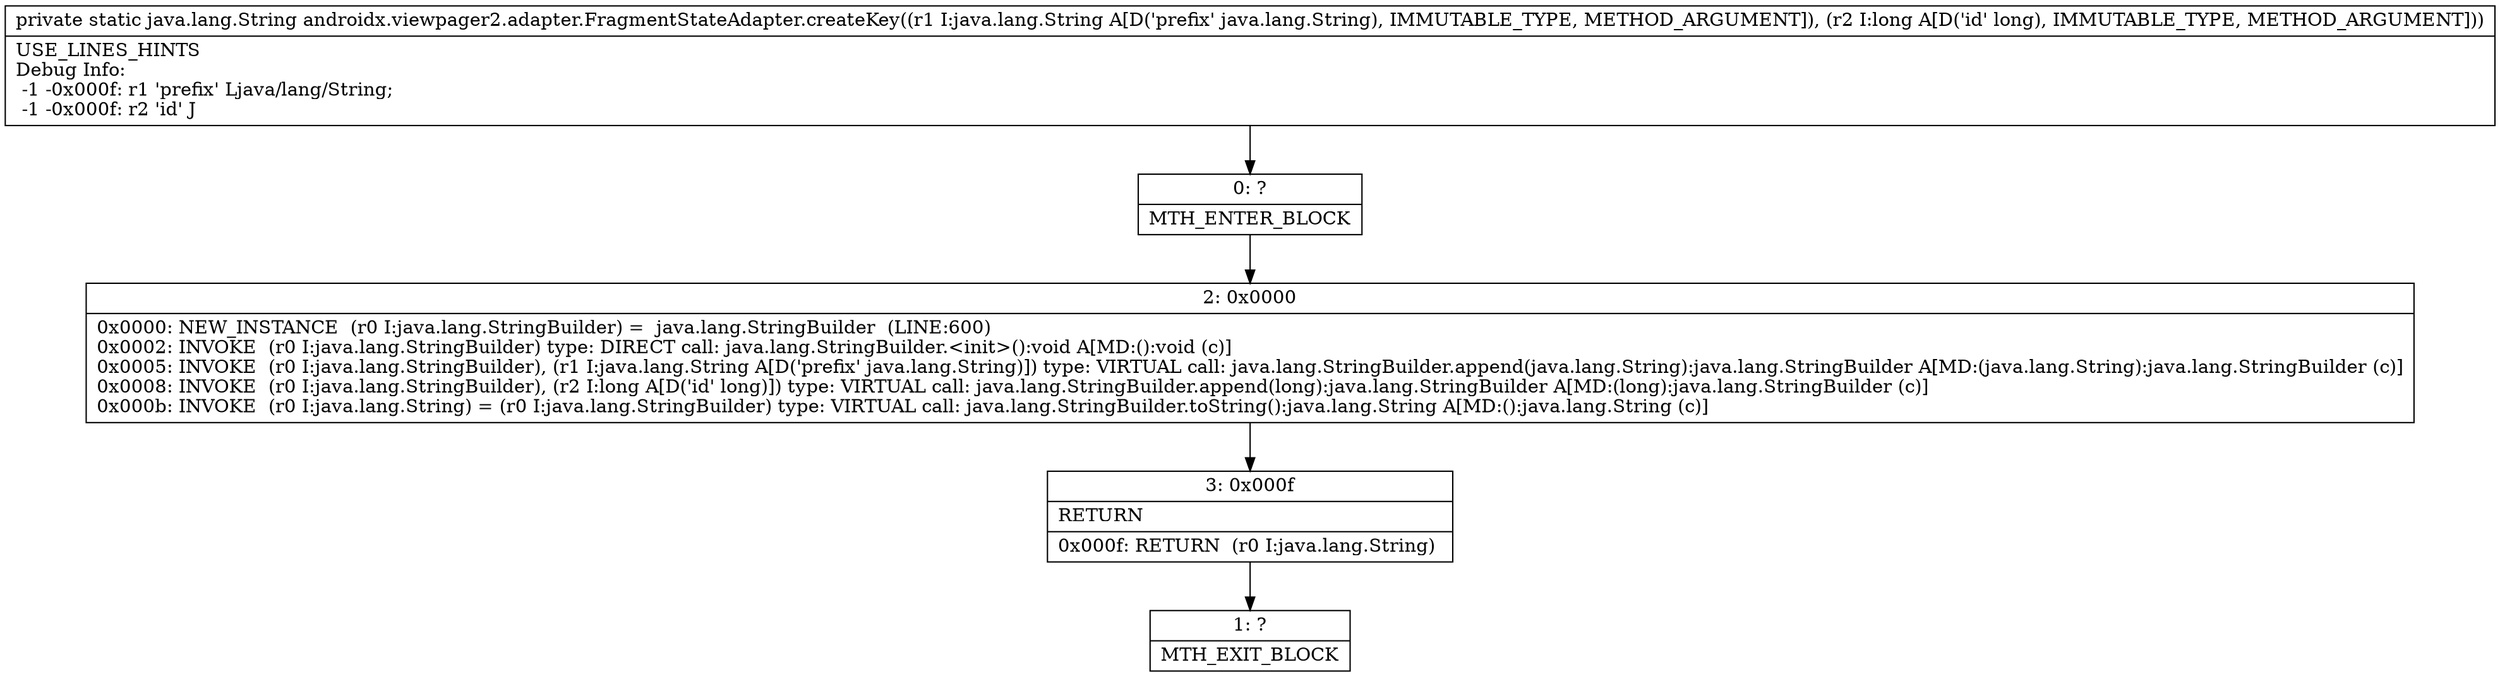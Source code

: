 digraph "CFG forandroidx.viewpager2.adapter.FragmentStateAdapter.createKey(Ljava\/lang\/String;J)Ljava\/lang\/String;" {
Node_0 [shape=record,label="{0\:\ ?|MTH_ENTER_BLOCK\l}"];
Node_2 [shape=record,label="{2\:\ 0x0000|0x0000: NEW_INSTANCE  (r0 I:java.lang.StringBuilder) =  java.lang.StringBuilder  (LINE:600)\l0x0002: INVOKE  (r0 I:java.lang.StringBuilder) type: DIRECT call: java.lang.StringBuilder.\<init\>():void A[MD:():void (c)]\l0x0005: INVOKE  (r0 I:java.lang.StringBuilder), (r1 I:java.lang.String A[D('prefix' java.lang.String)]) type: VIRTUAL call: java.lang.StringBuilder.append(java.lang.String):java.lang.StringBuilder A[MD:(java.lang.String):java.lang.StringBuilder (c)]\l0x0008: INVOKE  (r0 I:java.lang.StringBuilder), (r2 I:long A[D('id' long)]) type: VIRTUAL call: java.lang.StringBuilder.append(long):java.lang.StringBuilder A[MD:(long):java.lang.StringBuilder (c)]\l0x000b: INVOKE  (r0 I:java.lang.String) = (r0 I:java.lang.StringBuilder) type: VIRTUAL call: java.lang.StringBuilder.toString():java.lang.String A[MD:():java.lang.String (c)]\l}"];
Node_3 [shape=record,label="{3\:\ 0x000f|RETURN\l|0x000f: RETURN  (r0 I:java.lang.String) \l}"];
Node_1 [shape=record,label="{1\:\ ?|MTH_EXIT_BLOCK\l}"];
MethodNode[shape=record,label="{private static java.lang.String androidx.viewpager2.adapter.FragmentStateAdapter.createKey((r1 I:java.lang.String A[D('prefix' java.lang.String), IMMUTABLE_TYPE, METHOD_ARGUMENT]), (r2 I:long A[D('id' long), IMMUTABLE_TYPE, METHOD_ARGUMENT]))  | USE_LINES_HINTS\lDebug Info:\l  \-1 \-0x000f: r1 'prefix' Ljava\/lang\/String;\l  \-1 \-0x000f: r2 'id' J\l}"];
MethodNode -> Node_0;Node_0 -> Node_2;
Node_2 -> Node_3;
Node_3 -> Node_1;
}

